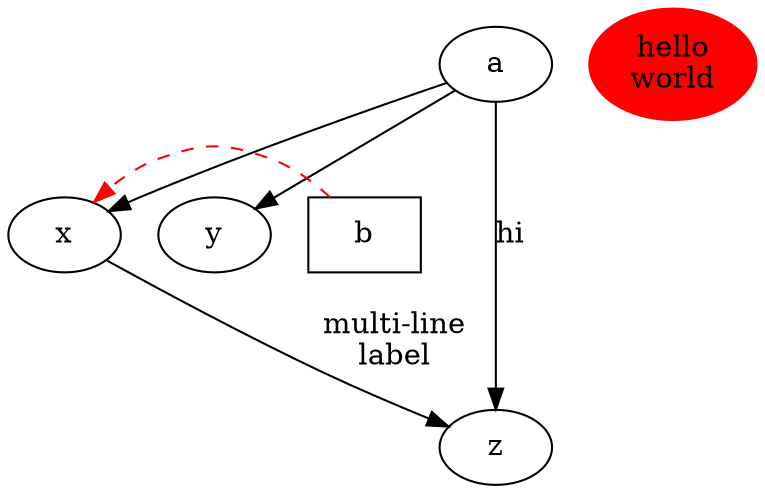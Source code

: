 digraph test3 {
       a -> {x y};
       b [shape=box];
       c [label="hello\nworld",color=red,style=filled];
       a -> z [label="hi", weight=100];
       x -> z [label="multi-line\nlabel"];
       edge [style=dashed,color=red];
       b -> x;
       {rank=same; b x}
}

